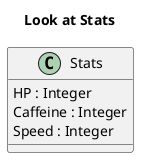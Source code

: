 @startuml
title Look at Stats 

class Stats{
        HP : Integer
	Caffeine : Integer
	Speed : Integer

}  


@enduml
